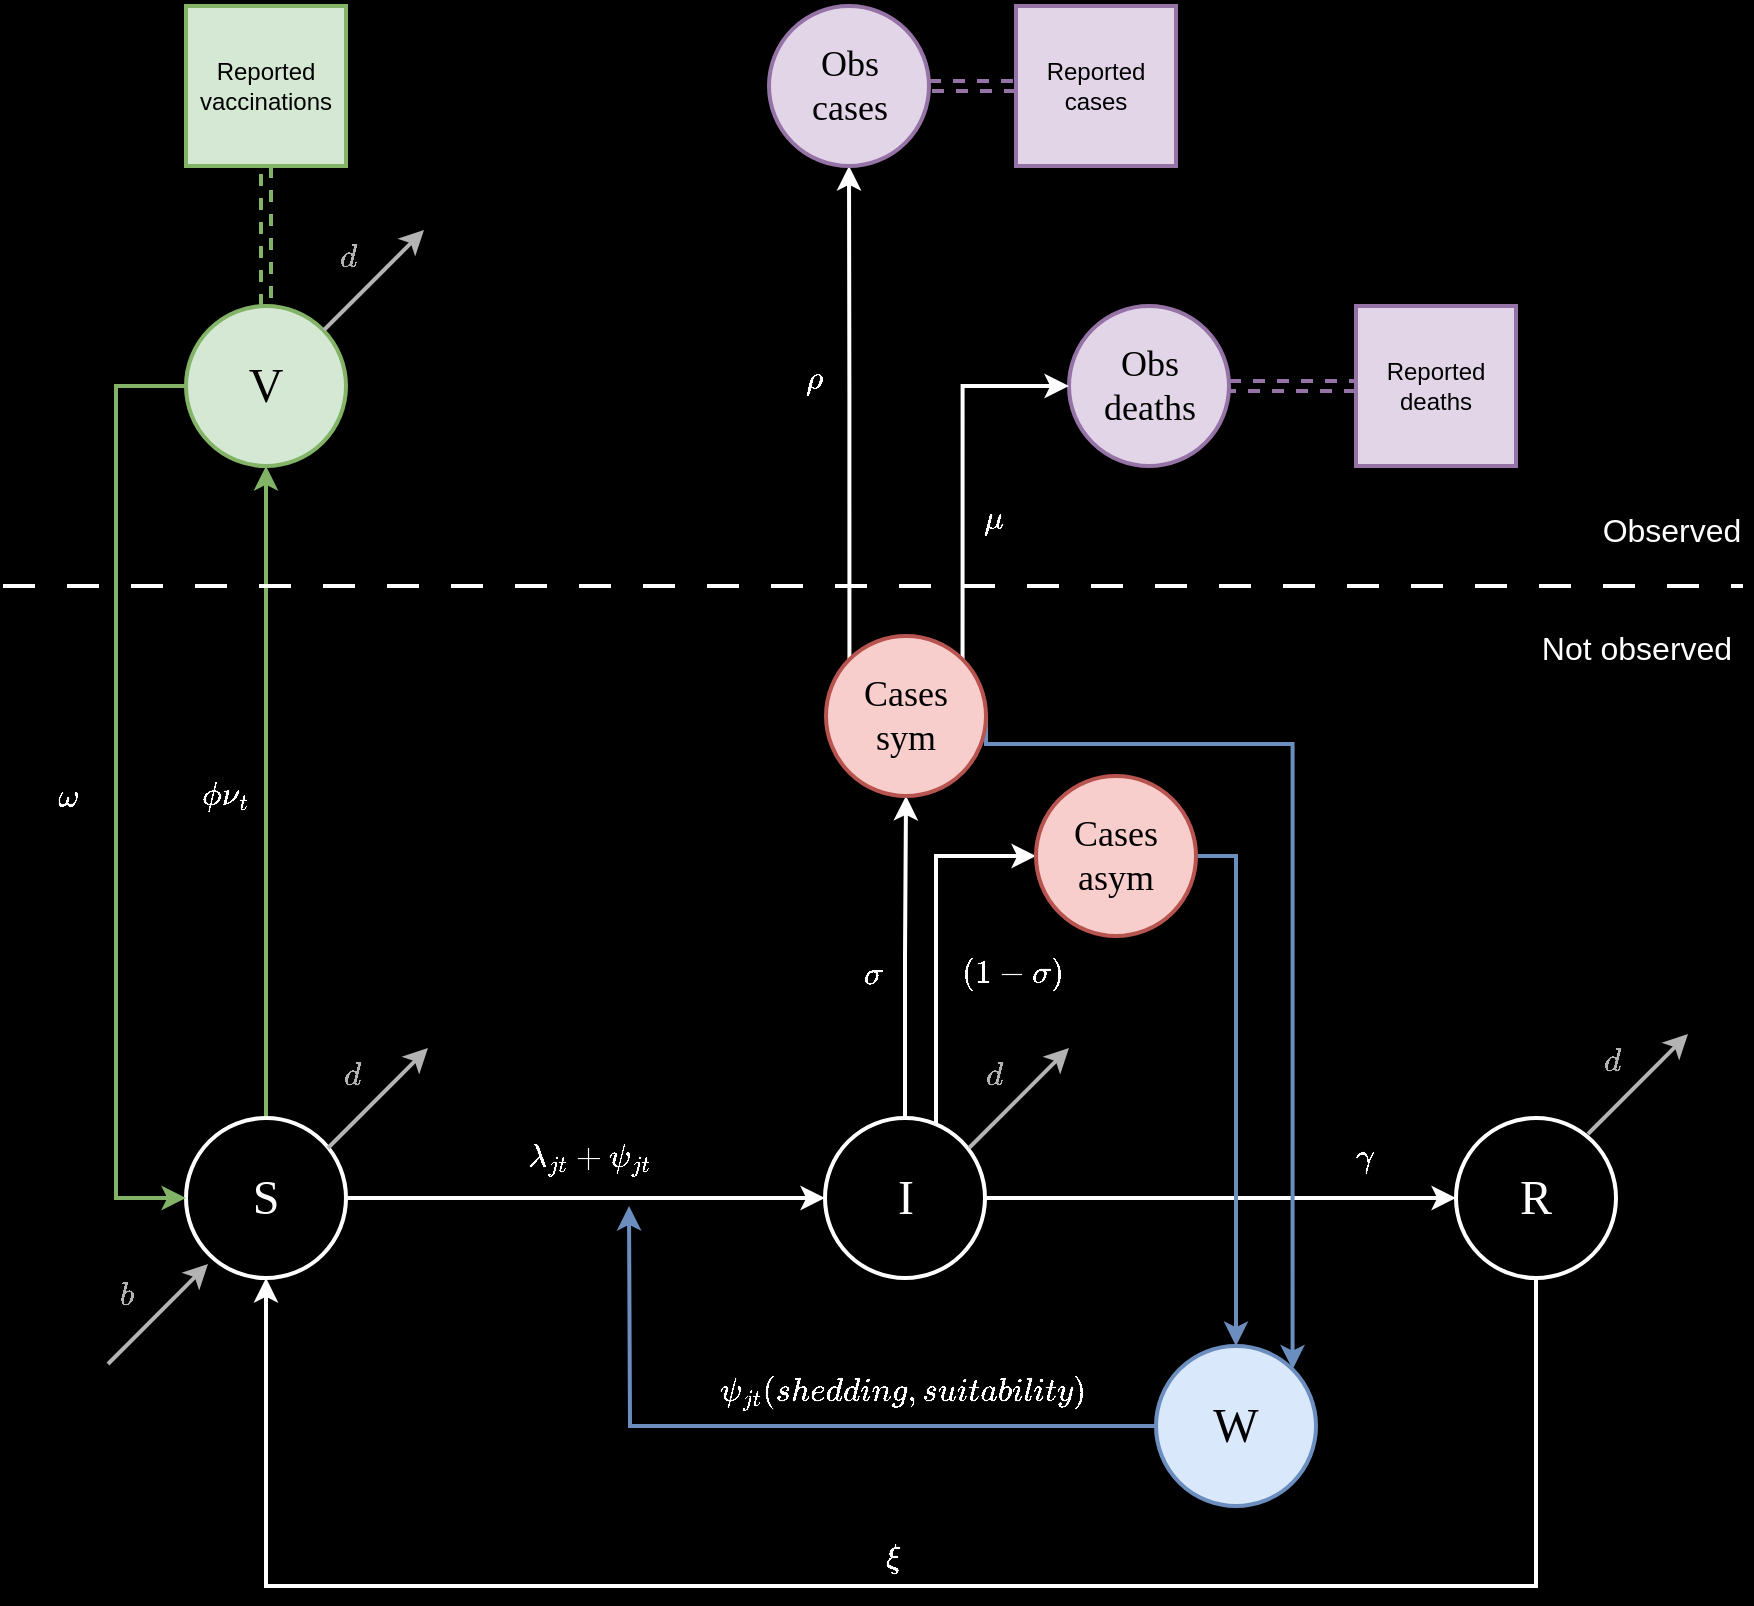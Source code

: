 <mxfile version="24.7.6">
  <diagram name="Page-1" id="SHD7UDlB_XUJz2UPsoch">
    <mxGraphModel dx="1242" dy="-6918" grid="1" gridSize="10" guides="1" tooltips="1" connect="1" arrows="1" fold="1" page="1" pageScale="1" pageWidth="850" pageHeight="1100" background="#000000" math="1" shadow="0">
      <root>
        <mxCell id="0" />
        <mxCell id="1" parent="0" />
        <mxCell id="KVR7Yg019UcxZeirtHPp-1" style="edgeStyle=orthogonalEdgeStyle;rounded=0;orthogonalLoop=1;jettySize=auto;html=1;entryX=0.5;entryY=1;entryDx=0;entryDy=0;fillColor=#d5e8d4;strokeColor=#82b366;strokeWidth=2;" edge="1" parent="1" source="KVR7Yg019UcxZeirtHPp-2" target="KVR7Yg019UcxZeirtHPp-6">
          <mxGeometry relative="1" as="geometry" />
        </mxCell>
        <mxCell id="KVR7Yg019UcxZeirtHPp-2" value="S" style="ellipse;whiteSpace=wrap;html=1;aspect=fixed;fontSize=24;fontFamily=Verdana;fillColor=#000000;strokeColor=#FFFFFF;fontColor=#FFFFFF;strokeWidth=2;" vertex="1" parent="1">
          <mxGeometry x="625" y="9326" width="80" height="80" as="geometry" />
        </mxCell>
        <mxCell id="KVR7Yg019UcxZeirtHPp-3" style="edgeStyle=orthogonalEdgeStyle;rounded=0;orthogonalLoop=1;jettySize=auto;html=1;exitX=1;exitY=0.5;exitDx=0;exitDy=0;strokeColor=#FFFFFF;strokeWidth=2;" edge="1" parent="1" source="KVR7Yg019UcxZeirtHPp-2" target="KVR7Yg019UcxZeirtHPp-10">
          <mxGeometry relative="1" as="geometry">
            <mxPoint x="931" y="9366" as="sourcePoint" />
          </mxGeometry>
        </mxCell>
        <mxCell id="KVR7Yg019UcxZeirtHPp-4" value="$$ b $$" style="text;html=1;align=center;verticalAlign=middle;whiteSpace=wrap;rounded=0;rotation=0;fontSize=16;fontFamily=Verdana;fontColor=#B3B3B3;strokeWidth=2;" vertex="1" parent="1">
          <mxGeometry x="586" y="9399" width="20" height="30" as="geometry" />
        </mxCell>
        <mxCell id="KVR7Yg019UcxZeirtHPp-5" style="edgeStyle=orthogonalEdgeStyle;rounded=0;orthogonalLoop=1;jettySize=auto;html=1;entryX=0;entryY=0.5;entryDx=0;entryDy=0;fillColor=#d5e8d4;strokeColor=#82b366;strokeWidth=2;" edge="1" parent="1" source="KVR7Yg019UcxZeirtHPp-6" target="KVR7Yg019UcxZeirtHPp-2">
          <mxGeometry relative="1" as="geometry">
            <Array as="points">
              <mxPoint x="590" y="8960" />
              <mxPoint x="590" y="9366" />
            </Array>
          </mxGeometry>
        </mxCell>
        <mxCell id="KVR7Yg019UcxZeirtHPp-55" style="edgeStyle=orthogonalEdgeStyle;rounded=0;orthogonalLoop=1;jettySize=auto;html=1;exitX=0.5;exitY=0;exitDx=0;exitDy=0;entryX=0.5;entryY=1;entryDx=0;entryDy=0;shape=link;fillColor=#d5e8d4;strokeColor=#82b366;dashed=1;strokeWidth=2;" edge="1" parent="1" source="KVR7Yg019UcxZeirtHPp-6" target="KVR7Yg019UcxZeirtHPp-54">
          <mxGeometry relative="1" as="geometry" />
        </mxCell>
        <mxCell id="KVR7Yg019UcxZeirtHPp-6" value="V" style="ellipse;whiteSpace=wrap;html=1;aspect=fixed;fontSize=24;fontFamily=Verdana;fillColor=#d5e8d4;strokeColor=#82b366;strokeWidth=2;" vertex="1" parent="1">
          <mxGeometry x="625" y="8920" width="80" height="80" as="geometry" />
        </mxCell>
        <mxCell id="KVR7Yg019UcxZeirtHPp-7" style="edgeStyle=orthogonalEdgeStyle;rounded=0;orthogonalLoop=1;jettySize=auto;html=1;entryX=0;entryY=0.5;entryDx=0;entryDy=0;strokeColor=#FFFFFF;strokeWidth=2;" edge="1" parent="1" source="KVR7Yg019UcxZeirtHPp-10" target="KVR7Yg019UcxZeirtHPp-12">
          <mxGeometry relative="1" as="geometry" />
        </mxCell>
        <mxCell id="KVR7Yg019UcxZeirtHPp-8" style="edgeStyle=orthogonalEdgeStyle;rounded=0;orthogonalLoop=1;jettySize=auto;html=1;exitX=0.5;exitY=0;exitDx=0;exitDy=0;entryX=0.5;entryY=1;entryDx=0;entryDy=0;strokeColor=#FFFFFF;strokeWidth=2;" edge="1" parent="1" source="KVR7Yg019UcxZeirtHPp-10" target="KVR7Yg019UcxZeirtHPp-35">
          <mxGeometry relative="1" as="geometry" />
        </mxCell>
        <mxCell id="KVR7Yg019UcxZeirtHPp-9" style="edgeStyle=orthogonalEdgeStyle;rounded=0;orthogonalLoop=1;jettySize=auto;html=1;exitX=1;exitY=0;exitDx=0;exitDy=0;entryX=0;entryY=0.5;entryDx=0;entryDy=0;strokeColor=#FFFFFF;strokeWidth=2;" edge="1" parent="1" source="KVR7Yg019UcxZeirtHPp-10" target="KVR7Yg019UcxZeirtHPp-40">
          <mxGeometry relative="1" as="geometry">
            <Array as="points">
              <mxPoint x="1000" y="9338" />
              <mxPoint x="1000" y="9195" />
            </Array>
          </mxGeometry>
        </mxCell>
        <mxCell id="KVR7Yg019UcxZeirtHPp-10" value="I" style="ellipse;whiteSpace=wrap;html=1;aspect=fixed;fontSize=24;fontFamily=Verdana;fillColor=#000000;strokeColor=#FFFFFF;fontColor=#FFFFFF;strokeWidth=2;" vertex="1" parent="1">
          <mxGeometry x="944.5" y="9326" width="80" height="80" as="geometry" />
        </mxCell>
        <mxCell id="KVR7Yg019UcxZeirtHPp-11" style="edgeStyle=orthogonalEdgeStyle;rounded=0;orthogonalLoop=1;jettySize=auto;html=1;exitX=0.5;exitY=1;exitDx=0;exitDy=0;entryX=0.5;entryY=1;entryDx=0;entryDy=0;strokeColor=#FFFFFF;strokeWidth=2;" edge="1" parent="1" source="KVR7Yg019UcxZeirtHPp-12" target="KVR7Yg019UcxZeirtHPp-2">
          <mxGeometry relative="1" as="geometry">
            <Array as="points">
              <mxPoint x="1300" y="9560" />
              <mxPoint x="665" y="9560" />
            </Array>
          </mxGeometry>
        </mxCell>
        <mxCell id="KVR7Yg019UcxZeirtHPp-12" value="R" style="ellipse;whiteSpace=wrap;html=1;aspect=fixed;fontSize=24;fontFamily=Verdana;fillColor=#000000;strokeColor=#FFFFFF;fontColor=#FFFFFF;strokeWidth=2;" vertex="1" parent="1">
          <mxGeometry x="1260" y="9326" width="80" height="80" as="geometry" />
        </mxCell>
        <mxCell id="KVR7Yg019UcxZeirtHPp-13" style="edgeStyle=orthogonalEdgeStyle;rounded=0;orthogonalLoop=1;jettySize=auto;html=1;fillColor=#dae8fc;strokeColor=#6c8ebf;exitX=0;exitY=0.5;exitDx=0;exitDy=0;strokeWidth=2;" edge="1" parent="1" source="KVR7Yg019UcxZeirtHPp-14">
          <mxGeometry relative="1" as="geometry">
            <mxPoint x="846.5" y="9370" as="targetPoint" />
            <mxPoint x="1109.5" y="9465" as="sourcePoint" />
          </mxGeometry>
        </mxCell>
        <mxCell id="KVR7Yg019UcxZeirtHPp-14" value="W" style="ellipse;whiteSpace=wrap;html=1;aspect=fixed;fontSize=24;fontFamily=Verdana;fillColor=#dae8fc;strokeColor=#6c8ebf;strokeWidth=2;" vertex="1" parent="1">
          <mxGeometry x="1110" y="9440" width="80" height="80" as="geometry" />
        </mxCell>
        <mxCell id="KVR7Yg019UcxZeirtHPp-15" style="edgeStyle=orthogonalEdgeStyle;rounded=0;orthogonalLoop=1;jettySize=auto;html=1;exitX=1;exitY=0.5;exitDx=0;exitDy=0;entryX=0;entryY=0.5;entryDx=0;entryDy=0;shape=link;dashed=1;fillColor=#e1d5e7;strokeColor=#9673a6;strokeWidth=2;" edge="1" parent="1" source="KVR7Yg019UcxZeirtHPp-16" target="KVR7Yg019UcxZeirtHPp-37">
          <mxGeometry relative="1" as="geometry" />
        </mxCell>
        <mxCell id="KVR7Yg019UcxZeirtHPp-16" value="Obs&lt;div style=&quot;font-size: 18px;&quot;&gt;deaths&lt;/div&gt;" style="ellipse;whiteSpace=wrap;html=1;aspect=fixed;fontSize=18;fontFamily=Verdana;fillColor=#e1d5e7;strokeColor=#9673a6;strokeWidth=2;" vertex="1" parent="1">
          <mxGeometry x="1066.5" y="8920" width="80" height="80" as="geometry" />
        </mxCell>
        <mxCell id="KVR7Yg019UcxZeirtHPp-17" value="$$ \mu $$" style="text;html=1;align=center;verticalAlign=middle;whiteSpace=wrap;rounded=0;rotation=0;fontSize=16;fontFamily=Verdana;fontColor=#FFFFFF;strokeWidth=2;" vertex="1" parent="1">
          <mxGeometry x="1018.5" y="9010" width="20" height="30" as="geometry" />
        </mxCell>
        <mxCell id="KVR7Yg019UcxZeirtHPp-18" value="$$ \phi\nu_t $$" style="text;html=1;align=center;verticalAlign=middle;whiteSpace=wrap;rounded=0;rotation=0;fontSize=16;fontFamily=Verdana;fontColor=#FFFFFF;strokeWidth=2;" vertex="1" parent="1">
          <mxGeometry x="625" y="9149" width="39" height="30" as="geometry" />
        </mxCell>
        <mxCell id="KVR7Yg019UcxZeirtHPp-19" value="$$\lambda_{jt} + \psi_{jt} $$" style="text;html=1;align=center;verticalAlign=middle;whiteSpace=wrap;rounded=0;rotation=0;fontSize=16;fontFamily=Verdana;fontColor=#FFFFFF;strokeWidth=2;" vertex="1" parent="1">
          <mxGeometry x="779.5" y="9330" width="94" height="30" as="geometry" />
        </mxCell>
        <mxCell id="KVR7Yg019UcxZeirtHPp-20" value="$$ \psi_{jt}(shedding, suitability) $$" style="text;html=1;align=center;verticalAlign=middle;whiteSpace=wrap;rounded=0;rotation=0;fontSize=16;fontFamily=Verdana;fontColor=#FFFFFF;strokeWidth=2;" vertex="1" parent="1">
          <mxGeometry x="916.5" y="9447" width="133" height="30" as="geometry" />
        </mxCell>
        <mxCell id="KVR7Yg019UcxZeirtHPp-21" value="$$ \gamma $$" style="text;html=1;align=center;verticalAlign=middle;whiteSpace=wrap;rounded=0;rotation=0;fontSize=16;fontFamily=Verdana;fontColor=#FFFFFF;strokeWidth=2;" vertex="1" parent="1">
          <mxGeometry x="1180" y="9329" width="70" height="30" as="geometry" />
        </mxCell>
        <mxCell id="KVR7Yg019UcxZeirtHPp-22" value="$$ \omega $$" style="text;html=1;align=center;verticalAlign=middle;whiteSpace=wrap;rounded=0;rotation=0;fontSize=16;fontFamily=Verdana;fontColor=#FFFFFF;strokeWidth=2;" vertex="1" parent="1">
          <mxGeometry x="547" y="9149" width="39" height="30" as="geometry" />
        </mxCell>
        <mxCell id="KVR7Yg019UcxZeirtHPp-23" value="$$ \xi $$" style="text;html=1;align=center;verticalAlign=middle;whiteSpace=wrap;rounded=0;rotation=0;fontSize=16;fontFamily=Verdana;fontColor=#FFFFFF;strokeWidth=2;" vertex="1" parent="1">
          <mxGeometry x="958.5" y="9530" width="39" height="30" as="geometry" />
        </mxCell>
        <mxCell id="KVR7Yg019UcxZeirtHPp-24" value="$$ d $$" style="text;html=1;align=center;verticalAlign=middle;whiteSpace=wrap;rounded=0;rotation=0;fontSize=16;fontFamily=Verdana;fillColor=none;fontColor=#B3B3B3;strokeColor=none;strokeWidth=2;" vertex="1" parent="1">
          <mxGeometry x="696" y="8880" width="20" height="30" as="geometry" />
        </mxCell>
        <mxCell id="KVR7Yg019UcxZeirtHPp-25" value="" style="endArrow=classic;html=1;rounded=0;fillColor=#f5f5f5;strokeColor=#B3B3B3;strokeWidth=2;" edge="1" parent="1">
          <mxGeometry width="50" height="50" relative="1" as="geometry">
            <mxPoint x="694" y="8932" as="sourcePoint" />
            <mxPoint x="744" y="8882" as="targetPoint" />
          </mxGeometry>
        </mxCell>
        <mxCell id="KVR7Yg019UcxZeirtHPp-26" value="$$ d $$" style="text;html=1;align=center;verticalAlign=middle;whiteSpace=wrap;rounded=0;rotation=0;fontSize=16;fontFamily=Verdana;fillColor=none;fontColor=#B3B3B3;strokeColor=none;strokeWidth=2;" vertex="1" parent="1">
          <mxGeometry x="698" y="9289" width="20" height="30" as="geometry" />
        </mxCell>
        <mxCell id="KVR7Yg019UcxZeirtHPp-27" value="" style="endArrow=classic;html=1;rounded=0;fillColor=#f5f5f5;strokeColor=#B3B3B3;strokeWidth=2;" edge="1" parent="1">
          <mxGeometry width="50" height="50" relative="1" as="geometry">
            <mxPoint x="696" y="9341" as="sourcePoint" />
            <mxPoint x="746" y="9291" as="targetPoint" />
          </mxGeometry>
        </mxCell>
        <mxCell id="KVR7Yg019UcxZeirtHPp-28" value="$$ d $$" style="text;html=1;align=center;verticalAlign=middle;whiteSpace=wrap;rounded=0;rotation=0;fontSize=16;fontFamily=Verdana;fillColor=none;fontColor=#B3B3B3;strokeColor=none;strokeWidth=2;" vertex="1" parent="1">
          <mxGeometry x="1328" y="9282" width="20" height="30" as="geometry" />
        </mxCell>
        <mxCell id="KVR7Yg019UcxZeirtHPp-29" value="" style="endArrow=classic;html=1;rounded=0;fillColor=#f5f5f5;strokeColor=#B3B3B3;fontColor=#B3B3B3;strokeWidth=2;" edge="1" parent="1">
          <mxGeometry width="50" height="50" relative="1" as="geometry">
            <mxPoint x="1326" y="9334" as="sourcePoint" />
            <mxPoint x="1376" y="9284" as="targetPoint" />
          </mxGeometry>
        </mxCell>
        <mxCell id="KVR7Yg019UcxZeirtHPp-30" value="" style="endArrow=classic;html=1;rounded=0;fillColor=#f5f5f5;strokeColor=#B3B3B3;strokeWidth=2;" edge="1" parent="1">
          <mxGeometry width="50" height="50" relative="1" as="geometry">
            <mxPoint x="586" y="9449" as="sourcePoint" />
            <mxPoint x="636" y="9399" as="targetPoint" />
          </mxGeometry>
        </mxCell>
        <mxCell id="KVR7Yg019UcxZeirtHPp-31" style="edgeStyle=orthogonalEdgeStyle;rounded=0;orthogonalLoop=1;jettySize=auto;html=1;shape=link;dashed=1;strokeColor=none;strokeWidth=2;" edge="1" parent="1">
          <mxGeometry relative="1" as="geometry">
            <mxPoint x="958.5" y="8770" as="targetPoint" />
            <mxPoint x="958.5" y="8870" as="sourcePoint" />
            <Array as="points">
              <mxPoint x="959" y="8820" />
              <mxPoint x="950" y="8820" />
              <mxPoint x="950" y="8770" />
            </Array>
          </mxGeometry>
        </mxCell>
        <mxCell id="KVR7Yg019UcxZeirtHPp-32" style="edgeStyle=orthogonalEdgeStyle;rounded=0;orthogonalLoop=1;jettySize=auto;html=1;exitX=1;exitY=0.5;exitDx=0;exitDy=0;entryX=1;entryY=0;entryDx=0;entryDy=0;fillColor=#dae8fc;strokeColor=#6c8ebf;strokeWidth=2;" edge="1" parent="1" source="KVR7Yg019UcxZeirtHPp-35" target="KVR7Yg019UcxZeirtHPp-14">
          <mxGeometry relative="1" as="geometry">
            <Array as="points">
              <mxPoint x="1178" y="9139" />
            </Array>
          </mxGeometry>
        </mxCell>
        <mxCell id="KVR7Yg019UcxZeirtHPp-33" style="edgeStyle=orthogonalEdgeStyle;rounded=0;orthogonalLoop=1;jettySize=auto;html=1;exitX=0;exitY=0;exitDx=0;exitDy=0;entryX=0.5;entryY=1;entryDx=0;entryDy=0;strokeColor=#FFFFFF;strokeWidth=2;" edge="1" parent="1" source="KVR7Yg019UcxZeirtHPp-35" target="KVR7Yg019UcxZeirtHPp-43">
          <mxGeometry relative="1" as="geometry" />
        </mxCell>
        <mxCell id="KVR7Yg019UcxZeirtHPp-34" style="edgeStyle=orthogonalEdgeStyle;rounded=0;orthogonalLoop=1;jettySize=auto;html=1;exitX=1;exitY=0;exitDx=0;exitDy=0;entryX=0;entryY=0.5;entryDx=0;entryDy=0;strokeColor=#FFFFFF;strokeWidth=2;" edge="1" parent="1" source="KVR7Yg019UcxZeirtHPp-35" target="KVR7Yg019UcxZeirtHPp-16">
          <mxGeometry relative="1" as="geometry">
            <Array as="points">
              <mxPoint x="1014" y="8960" />
            </Array>
          </mxGeometry>
        </mxCell>
        <mxCell id="KVR7Yg019UcxZeirtHPp-35" value="&lt;div style=&quot;font-size: 18px;&quot;&gt;Cases&lt;/div&gt;&lt;div style=&quot;font-size: 18px;&quot;&gt;sym&lt;/div&gt;" style="ellipse;whiteSpace=wrap;html=1;aspect=fixed;fontSize=18;fontFamily=Verdana;fillColor=#f8cecc;strokeColor=#b85450;strokeWidth=2;" vertex="1" parent="1">
          <mxGeometry x="945" y="9085" width="80" height="80" as="geometry" />
        </mxCell>
        <mxCell id="KVR7Yg019UcxZeirtHPp-36" value="Reported cases" style="whiteSpace=wrap;html=1;aspect=fixed;fillColor=#e1d5e7;strokeColor=#9673a6;strokeWidth=2;" vertex="1" parent="1">
          <mxGeometry x="1040" y="8770" width="80" height="80" as="geometry" />
        </mxCell>
        <mxCell id="KVR7Yg019UcxZeirtHPp-37" value="Reported deaths" style="whiteSpace=wrap;html=1;aspect=fixed;fillColor=#e1d5e7;strokeColor=#9673a6;strokeWidth=2;" vertex="1" parent="1">
          <mxGeometry x="1210" y="8920" width="80" height="80" as="geometry" />
        </mxCell>
        <mxCell id="KVR7Yg019UcxZeirtHPp-38" value="$$ \sigma $$" style="text;html=1;align=center;verticalAlign=middle;whiteSpace=wrap;rounded=0;rotation=0;fontSize=16;fontFamily=Verdana;fontColor=#FFFFFF;strokeWidth=2;" vertex="1" parent="1">
          <mxGeometry x="958.5" y="9238" width="20" height="30" as="geometry" />
        </mxCell>
        <mxCell id="KVR7Yg019UcxZeirtHPp-39" style="edgeStyle=orthogonalEdgeStyle;rounded=0;orthogonalLoop=1;jettySize=auto;html=1;exitX=1;exitY=0.5;exitDx=0;exitDy=0;entryX=0.5;entryY=0;entryDx=0;entryDy=0;fillColor=#dae8fc;strokeColor=#6c8ebf;strokeWidth=2;" edge="1" parent="1" source="KVR7Yg019UcxZeirtHPp-40" target="KVR7Yg019UcxZeirtHPp-14">
          <mxGeometry relative="1" as="geometry" />
        </mxCell>
        <mxCell id="KVR7Yg019UcxZeirtHPp-40" value="&lt;div style=&quot;font-size: 18px;&quot;&gt;Cases&lt;/div&gt;&lt;div style=&quot;font-size: 18px;&quot;&gt;asym&lt;/div&gt;" style="ellipse;whiteSpace=wrap;html=1;aspect=fixed;fontSize=18;fontFamily=Verdana;fillColor=#f8cecc;strokeColor=#b85450;strokeWidth=2;" vertex="1" parent="1">
          <mxGeometry x="1050" y="9155" width="80" height="80" as="geometry" />
        </mxCell>
        <mxCell id="KVR7Yg019UcxZeirtHPp-41" value="$$ (1-\sigma) $$" style="text;html=1;align=center;verticalAlign=middle;whiteSpace=wrap;rounded=0;rotation=0;fontSize=16;fontFamily=Verdana;fontColor=#FFFFFF;strokeWidth=2;" vertex="1" parent="1">
          <mxGeometry x="1020" y="9238" width="37" height="30" as="geometry" />
        </mxCell>
        <mxCell id="KVR7Yg019UcxZeirtHPp-42" style="edgeStyle=orthogonalEdgeStyle;rounded=0;orthogonalLoop=1;jettySize=auto;html=1;exitX=1;exitY=0.5;exitDx=0;exitDy=0;entryX=0;entryY=0.5;entryDx=0;entryDy=0;shape=link;dashed=1;fillColor=#e1d5e7;strokeColor=#9673a6;strokeWidth=2;" edge="1" parent="1" source="KVR7Yg019UcxZeirtHPp-43" target="KVR7Yg019UcxZeirtHPp-36">
          <mxGeometry relative="1" as="geometry" />
        </mxCell>
        <mxCell id="KVR7Yg019UcxZeirtHPp-43" value="Obs&lt;div style=&quot;font-size: 18px;&quot;&gt;cases&lt;/div&gt;" style="ellipse;whiteSpace=wrap;html=1;aspect=fixed;fontSize=18;fontFamily=Verdana;fillColor=#e1d5e7;strokeColor=#9673a6;strokeWidth=2;" vertex="1" parent="1">
          <mxGeometry x="916.5" y="8770" width="80" height="80" as="geometry" />
        </mxCell>
        <mxCell id="KVR7Yg019UcxZeirtHPp-44" value="$$ \rho $$" style="text;html=1;align=center;verticalAlign=middle;whiteSpace=wrap;rounded=0;rotation=0;fontSize=16;fontFamily=Verdana;fontColor=#FFFFFF;strokeWidth=2;" vertex="1" parent="1">
          <mxGeometry x="928.5" y="8940" width="20" height="30" as="geometry" />
        </mxCell>
        <mxCell id="KVR7Yg019UcxZeirtHPp-45" style="edgeStyle=orthogonalEdgeStyle;rounded=0;orthogonalLoop=1;jettySize=auto;html=1;shape=link;dashed=1;strokeColor=none;strokeWidth=2;" edge="1" parent="1">
          <mxGeometry relative="1" as="geometry">
            <mxPoint x="986.25" y="9029" as="targetPoint" />
            <mxPoint x="986.25" y="9129" as="sourcePoint" />
          </mxGeometry>
        </mxCell>
        <mxCell id="KVR7Yg019UcxZeirtHPp-46" value="" style="endArrow=none;dashed=1;html=1;rounded=0;strokeColor=#FFFFFF;dashPattern=8 8;fontColor=#FFFFFF;strokeWidth=2;" edge="1" parent="1">
          <mxGeometry width="50" height="50" relative="1" as="geometry">
            <mxPoint x="533.5" y="9060" as="sourcePoint" />
            <mxPoint x="1403.5" y="9060" as="targetPoint" />
          </mxGeometry>
        </mxCell>
        <UserObject label="Observed" placeholders="1" name="Variable" id="KVR7Yg019UcxZeirtHPp-47">
          <mxCell style="text;html=1;strokeColor=none;fillColor=none;align=center;verticalAlign=middle;whiteSpace=wrap;overflow=hidden;fontSize=16;fontColor=#FFFFFF;strokeWidth=2;" vertex="1" parent="1">
            <mxGeometry x="1328" y="9020" width="80" height="20" as="geometry" />
          </mxCell>
        </UserObject>
        <UserObject label="Not observed" placeholders="1" name="Variable" id="KVR7Yg019UcxZeirtHPp-48">
          <mxCell style="text;html=1;strokeColor=none;fillColor=none;align=center;verticalAlign=middle;whiteSpace=wrap;overflow=hidden;fontSize=16;fontColor=#FFFFFF;strokeWidth=2;" vertex="1" parent="1">
            <mxGeometry x="1293" y="9079" width="115" height="20" as="geometry" />
          </mxCell>
        </UserObject>
        <mxCell id="KVR7Yg019UcxZeirtHPp-49" value="$$ d $$" style="text;html=1;align=center;verticalAlign=middle;whiteSpace=wrap;rounded=0;rotation=0;fontSize=16;fontFamily=Verdana;fillColor=none;fontColor=#B3B3B3;strokeColor=none;strokeWidth=2;" vertex="1" parent="1">
          <mxGeometry x="1018.5" y="9289" width="20" height="30" as="geometry" />
        </mxCell>
        <mxCell id="KVR7Yg019UcxZeirtHPp-50" value="" style="endArrow=classic;html=1;rounded=0;fillColor=#f5f5f5;strokeColor=#B3B3B3;strokeWidth=2;" edge="1" parent="1">
          <mxGeometry width="50" height="50" relative="1" as="geometry">
            <mxPoint x="1016.5" y="9341" as="sourcePoint" />
            <mxPoint x="1066.5" y="9291" as="targetPoint" />
          </mxGeometry>
        </mxCell>
        <mxCell id="KVR7Yg019UcxZeirtHPp-54" value="Reported vaccinations" style="whiteSpace=wrap;html=1;aspect=fixed;fillColor=#d5e8d4;strokeColor=#82b366;strokeWidth=2;" vertex="1" parent="1">
          <mxGeometry x="625" y="8770" width="80" height="80" as="geometry" />
        </mxCell>
      </root>
    </mxGraphModel>
  </diagram>
</mxfile>
